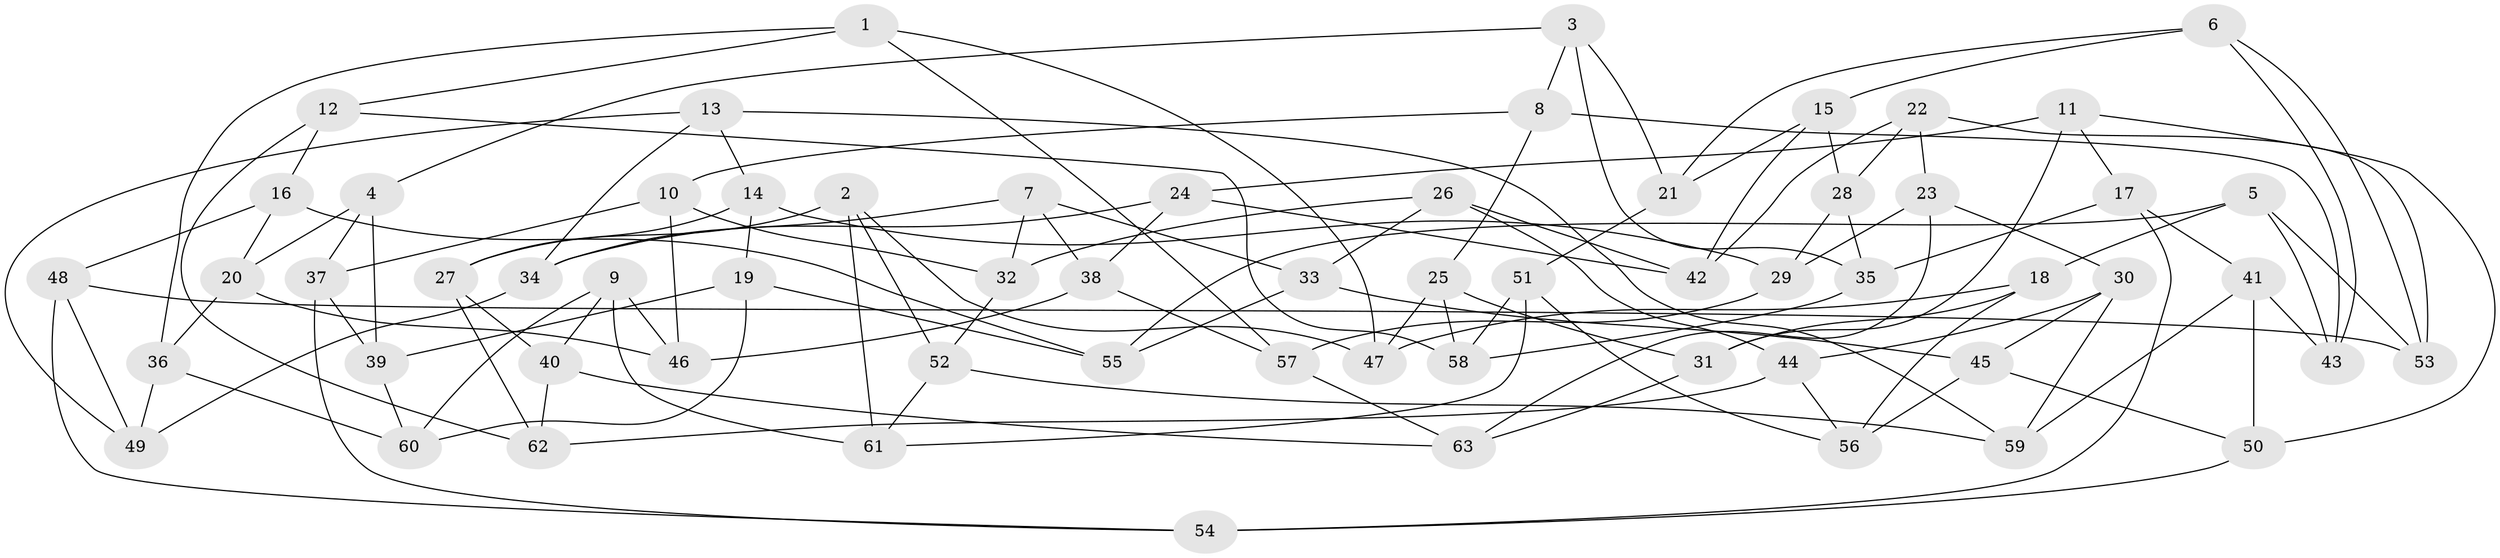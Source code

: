 // coarse degree distribution, {8: 0.08, 5: 0.28, 7: 0.08, 9: 0.12, 4: 0.24, 6: 0.04, 3: 0.12, 11: 0.04}
// Generated by graph-tools (version 1.1) at 2025/20/03/04/25 18:20:50]
// undirected, 63 vertices, 126 edges
graph export_dot {
graph [start="1"]
  node [color=gray90,style=filled];
  1;
  2;
  3;
  4;
  5;
  6;
  7;
  8;
  9;
  10;
  11;
  12;
  13;
  14;
  15;
  16;
  17;
  18;
  19;
  20;
  21;
  22;
  23;
  24;
  25;
  26;
  27;
  28;
  29;
  30;
  31;
  32;
  33;
  34;
  35;
  36;
  37;
  38;
  39;
  40;
  41;
  42;
  43;
  44;
  45;
  46;
  47;
  48;
  49;
  50;
  51;
  52;
  53;
  54;
  55;
  56;
  57;
  58;
  59;
  60;
  61;
  62;
  63;
  1 -- 57;
  1 -- 47;
  1 -- 36;
  1 -- 12;
  2 -- 61;
  2 -- 27;
  2 -- 47;
  2 -- 52;
  3 -- 21;
  3 -- 8;
  3 -- 4;
  3 -- 35;
  4 -- 37;
  4 -- 39;
  4 -- 20;
  5 -- 53;
  5 -- 55;
  5 -- 18;
  5 -- 43;
  6 -- 43;
  6 -- 21;
  6 -- 53;
  6 -- 15;
  7 -- 32;
  7 -- 38;
  7 -- 34;
  7 -- 33;
  8 -- 10;
  8 -- 43;
  8 -- 25;
  9 -- 60;
  9 -- 61;
  9 -- 46;
  9 -- 40;
  10 -- 32;
  10 -- 46;
  10 -- 37;
  11 -- 17;
  11 -- 50;
  11 -- 31;
  11 -- 24;
  12 -- 16;
  12 -- 58;
  12 -- 62;
  13 -- 14;
  13 -- 59;
  13 -- 49;
  13 -- 34;
  14 -- 19;
  14 -- 29;
  14 -- 27;
  15 -- 21;
  15 -- 42;
  15 -- 28;
  16 -- 20;
  16 -- 55;
  16 -- 48;
  17 -- 35;
  17 -- 54;
  17 -- 41;
  18 -- 31;
  18 -- 47;
  18 -- 56;
  19 -- 39;
  19 -- 60;
  19 -- 55;
  20 -- 36;
  20 -- 46;
  21 -- 51;
  22 -- 42;
  22 -- 28;
  22 -- 23;
  22 -- 53;
  23 -- 29;
  23 -- 63;
  23 -- 30;
  24 -- 38;
  24 -- 34;
  24 -- 42;
  25 -- 31;
  25 -- 47;
  25 -- 58;
  26 -- 42;
  26 -- 44;
  26 -- 32;
  26 -- 33;
  27 -- 40;
  27 -- 62;
  28 -- 29;
  28 -- 35;
  29 -- 57;
  30 -- 59;
  30 -- 45;
  30 -- 44;
  31 -- 63;
  32 -- 52;
  33 -- 45;
  33 -- 55;
  34 -- 49;
  35 -- 58;
  36 -- 49;
  36 -- 60;
  37 -- 39;
  37 -- 54;
  38 -- 57;
  38 -- 46;
  39 -- 60;
  40 -- 63;
  40 -- 62;
  41 -- 43;
  41 -- 50;
  41 -- 59;
  44 -- 62;
  44 -- 56;
  45 -- 50;
  45 -- 56;
  48 -- 49;
  48 -- 53;
  48 -- 54;
  50 -- 54;
  51 -- 58;
  51 -- 56;
  51 -- 61;
  52 -- 59;
  52 -- 61;
  57 -- 63;
}
